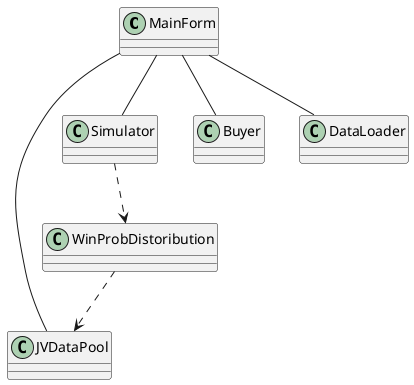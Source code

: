 @startuml

class MainForm {

}

class JVDataPool {

}

class Simulator {

}

class WinProbDistoribution {

}

class Buyer {

}

class DataLoader {

}

MainForm -- JVDataPool
MainForm -- Simulator
MainForm -- Buyer
MainForm -- DataLoader

Simulator ..> WinProbDistoribution
WinProbDistoribution ..> JVDataPool

@enduml